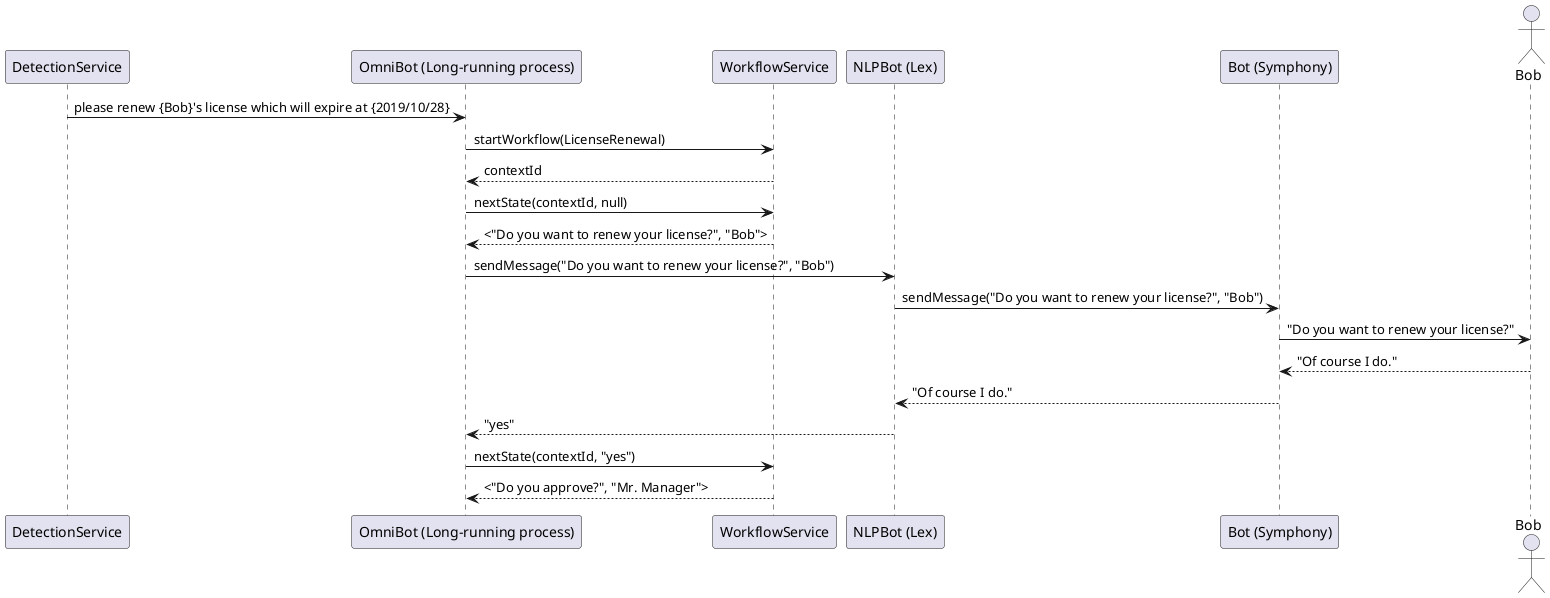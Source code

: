 @startuml

participant DetectionService
participant "OmniBot (Long-running process)" as OmniBot
participant WorkflowService
participant "NLPBot (Lex)" as NLPBot
participant "Bot (Symphony)" as Bot
actor Bob

DetectionService -> OmniBot: please renew {Bob}'s license which will expire at {2019/10/28}
OmniBot -> WorkflowService: startWorkflow(LicenseRenewal)
WorkflowService --> OmniBot: contextId
OmniBot -> WorkflowService: nextState(contextId, null)
WorkflowService --> OmniBot: <"Do you want to renew your license?", "Bob">
OmniBot -> NLPBot: sendMessage("Do you want to renew your license?", "Bob")
NLPBot -> Bot: sendMessage("Do you want to renew your license?", "Bob")
Bot -> Bob: "Do you want to renew your license?"
Bob --> Bot: "Of course I do."
Bot --> NLPBot: "Of course I do."
NLPBot --> OmniBot: "yes"
OmniBot -> WorkflowService: nextState(contextId, "yes")
WorkflowService --> OmniBot: <"Do you approve?", "Mr. Manager">

@enduml